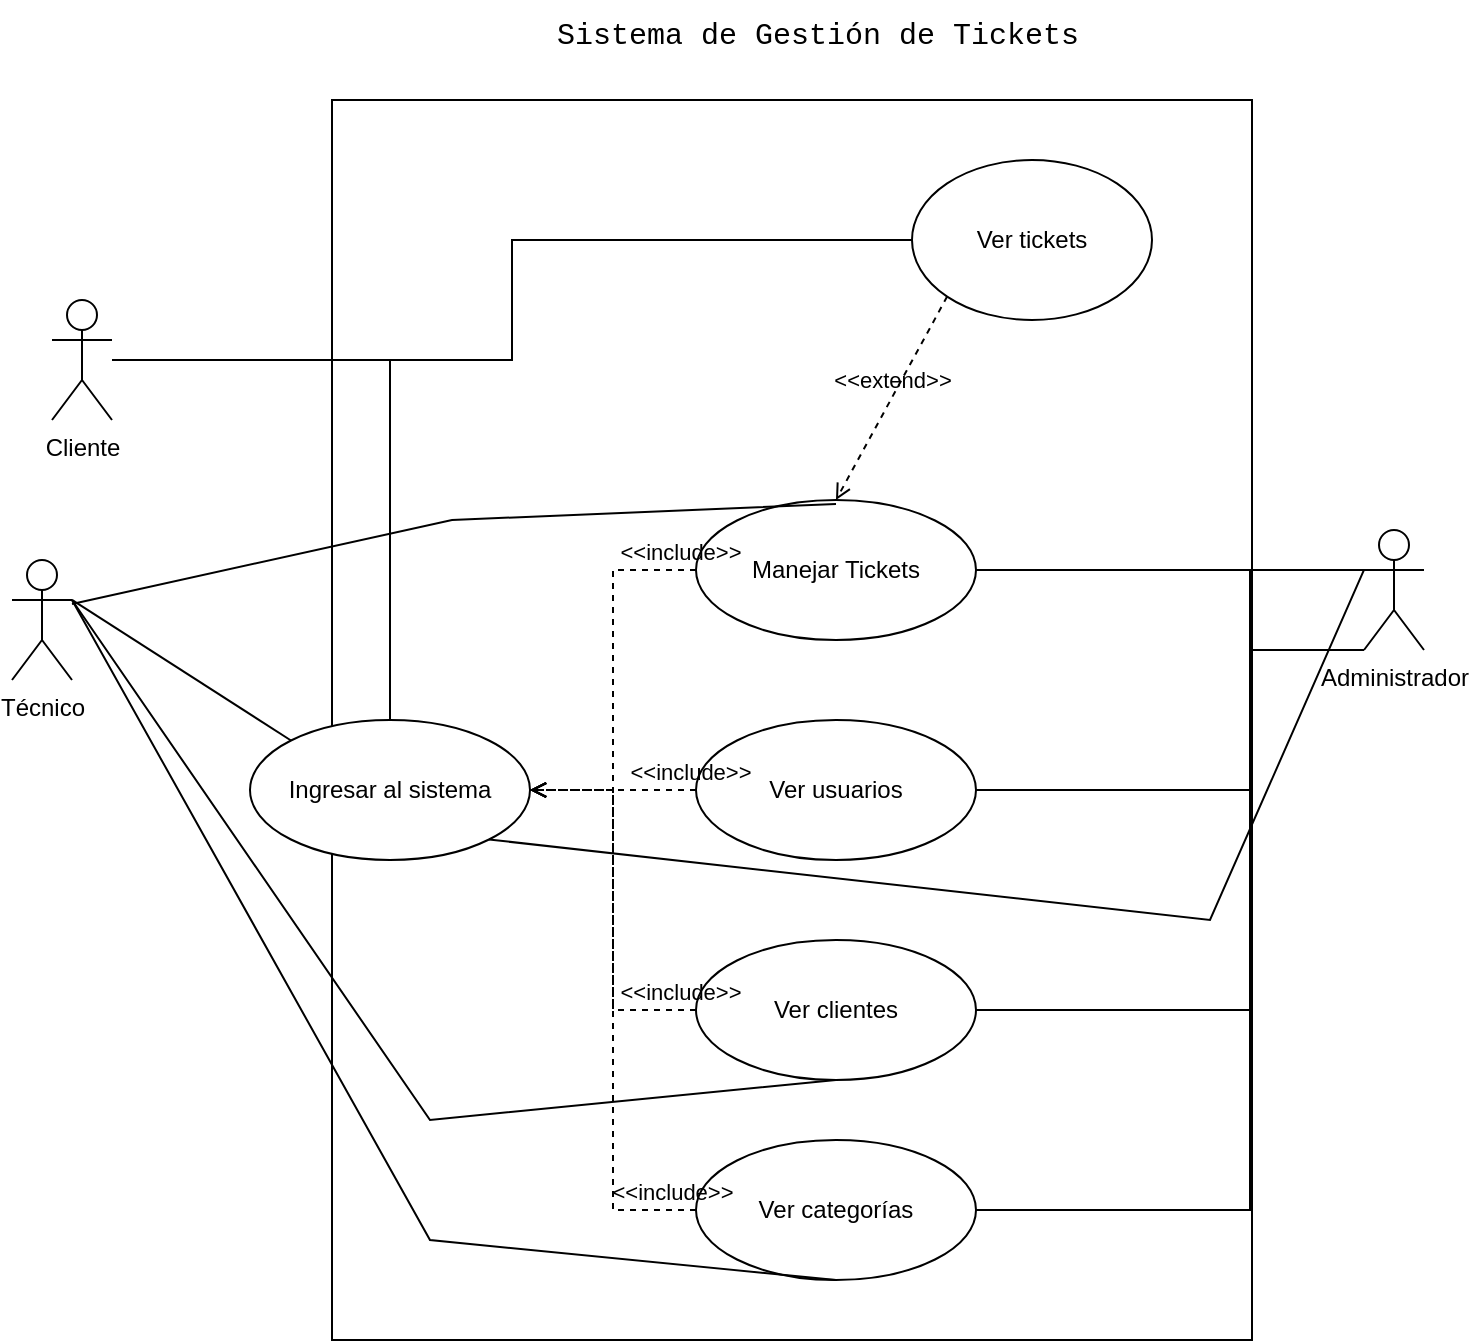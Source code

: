 <mxfile version="27.0.9" pages="6">
  <diagram name="CU000-Sistema de Gestión de Tickets" id="82fp2I_lohVElclzp7qq">
    <mxGraphModel dx="983" dy="586" grid="1" gridSize="10" guides="1" tooltips="1" connect="1" arrows="1" fold="1" page="1" pageScale="1" pageWidth="827" pageHeight="1169" math="0" shadow="0">
      <root>
        <mxCell id="0" />
        <mxCell id="1" parent="0" />
        <mxCell id="XZV5v0Cb8ypzLQx-NPKO-1" value="" style="rounded=0;whiteSpace=wrap;html=1;fillColor=default;" parent="1" vertex="1">
          <mxGeometry x="400" y="320" width="460" height="620" as="geometry" />
        </mxCell>
        <mxCell id="XZV5v0Cb8ypzLQx-NPKO-2" value="Ingresar al sistema" style="ellipse;whiteSpace=wrap;html=1;" parent="1" vertex="1">
          <mxGeometry x="359" y="630" width="140" height="70" as="geometry" />
        </mxCell>
        <mxCell id="XZV5v0Cb8ypzLQx-NPKO-5" value="Manejar Tickets" style="ellipse;whiteSpace=wrap;html=1;" parent="1" vertex="1">
          <mxGeometry x="582" y="520" width="140" height="70" as="geometry" />
        </mxCell>
        <mxCell id="XZV5v0Cb8ypzLQx-NPKO-7" value="Ver usuarios" style="ellipse;whiteSpace=wrap;html=1;" parent="1" vertex="1">
          <mxGeometry x="582" y="630" width="140" height="70" as="geometry" />
        </mxCell>
        <mxCell id="XZV5v0Cb8ypzLQx-NPKO-8" value="Ver clientes" style="ellipse;whiteSpace=wrap;html=1;" parent="1" vertex="1">
          <mxGeometry x="582" y="740" width="140" height="70" as="geometry" />
        </mxCell>
        <mxCell id="XZV5v0Cb8ypzLQx-NPKO-9" value="Ver categorías" style="ellipse;whiteSpace=wrap;html=1;" parent="1" vertex="1">
          <mxGeometry x="582" y="840" width="140" height="70" as="geometry" />
        </mxCell>
        <mxCell id="XZV5v0Cb8ypzLQx-NPKO-14" value="&lt;font style=&quot;font-size: 15px;&quot;&gt;Sistema de Gestión de Tickets&lt;/font&gt;" style="text;html=1;align=center;verticalAlign=middle;whiteSpace=wrap;rounded=0;fontFamily=Courier New;fontSize=25;" parent="1" vertex="1">
          <mxGeometry x="350" y="270" width="586" height="30" as="geometry" />
        </mxCell>
        <mxCell id="XZV5v0Cb8ypzLQx-NPKO-15" value="Técnico" style="shape=umlActor;verticalLabelPosition=bottom;verticalAlign=top;html=1;outlineConnect=0;" parent="1" vertex="1">
          <mxGeometry x="240" y="550" width="30" height="60" as="geometry" />
        </mxCell>
        <mxCell id="XZV5v0Cb8ypzLQx-NPKO-16" value="Administrador" style="shape=umlActor;verticalLabelPosition=bottom;verticalAlign=top;html=1;outlineConnect=0;" parent="1" vertex="1">
          <mxGeometry x="916" y="535" width="30" height="60" as="geometry" />
        </mxCell>
        <mxCell id="XZV5v0Cb8ypzLQx-NPKO-19" value="&amp;lt;&amp;lt;include&amp;gt;&amp;gt;" style="html=1;verticalAlign=bottom;labelBackgroundColor=none;endArrow=open;endFill=0;dashed=1;rounded=0;exitX=0;exitY=0.5;exitDx=0;exitDy=0;entryX=1;entryY=0.5;entryDx=0;entryDy=0;edgeStyle=elbowEdgeStyle;" parent="1" source="XZV5v0Cb8ypzLQx-NPKO-5" target="XZV5v0Cb8ypzLQx-NPKO-2" edge="1">
          <mxGeometry x="-0.914" width="160" relative="1" as="geometry">
            <mxPoint x="622" y="310" as="sourcePoint" />
            <mxPoint x="539" y="760" as="targetPoint" />
            <mxPoint as="offset" />
          </mxGeometry>
        </mxCell>
        <mxCell id="XZV5v0Cb8ypzLQx-NPKO-21" value="&amp;lt;&amp;lt;include&amp;gt;&amp;gt;" style="html=1;verticalAlign=bottom;labelBackgroundColor=none;endArrow=open;endFill=0;dashed=1;rounded=0;exitX=0;exitY=0.5;exitDx=0;exitDy=0;entryX=1;entryY=0.5;entryDx=0;entryDy=0;edgeStyle=elbowEdgeStyle;" parent="1" source="XZV5v0Cb8ypzLQx-NPKO-7" target="XZV5v0Cb8ypzLQx-NPKO-2" edge="1">
          <mxGeometry x="-0.914" width="160" relative="1" as="geometry">
            <mxPoint x="562" y="880" as="sourcePoint" />
            <mxPoint x="479" y="1330" as="targetPoint" />
            <mxPoint as="offset" />
          </mxGeometry>
        </mxCell>
        <mxCell id="XZV5v0Cb8ypzLQx-NPKO-22" value="&amp;lt;&amp;lt;include&amp;gt;&amp;gt;" style="html=1;verticalAlign=bottom;labelBackgroundColor=none;endArrow=open;endFill=0;dashed=1;rounded=0;exitX=0;exitY=0.5;exitDx=0;exitDy=0;entryX=1;entryY=0.5;entryDx=0;entryDy=0;edgeStyle=elbowEdgeStyle;" parent="1" source="XZV5v0Cb8ypzLQx-NPKO-8" target="XZV5v0Cb8ypzLQx-NPKO-2" edge="1">
          <mxGeometry x="-0.914" width="160" relative="1" as="geometry">
            <mxPoint x="522" y="960" as="sourcePoint" />
            <mxPoint x="439" y="1410" as="targetPoint" />
            <mxPoint as="offset" />
          </mxGeometry>
        </mxCell>
        <mxCell id="XZV5v0Cb8ypzLQx-NPKO-23" value="&amp;lt;&amp;lt;include&amp;gt;&amp;gt;" style="html=1;verticalAlign=bottom;labelBackgroundColor=none;endArrow=open;endFill=0;dashed=1;rounded=0;exitX=0;exitY=0.5;exitDx=0;exitDy=0;edgeStyle=elbowEdgeStyle;entryX=1;entryY=0.5;entryDx=0;entryDy=0;" parent="1" source="XZV5v0Cb8ypzLQx-NPKO-9" target="XZV5v0Cb8ypzLQx-NPKO-2" edge="1">
          <mxGeometry x="-0.914" width="160" relative="1" as="geometry">
            <mxPoint x="572" y="930" as="sourcePoint" />
            <mxPoint x="499" y="710" as="targetPoint" />
            <mxPoint as="offset" />
          </mxGeometry>
        </mxCell>
        <mxCell id="XZV5v0Cb8ypzLQx-NPKO-29" value="" style="endArrow=none;html=1;rounded=0;entryX=0.5;entryY=0;entryDx=0;entryDy=0;exitX=1;exitY=0.333;exitDx=0;exitDy=0;exitPerimeter=0;" parent="1" edge="1">
          <mxGeometry width="50" height="50" relative="1" as="geometry">
            <mxPoint x="270" y="572" as="sourcePoint" />
            <mxPoint x="652" y="522" as="targetPoint" />
            <Array as="points">
              <mxPoint x="460" y="530" />
            </Array>
          </mxGeometry>
        </mxCell>
        <mxCell id="XZV5v0Cb8ypzLQx-NPKO-31" value="" style="endArrow=none;html=1;rounded=0;entryX=0.5;entryY=1;entryDx=0;entryDy=0;exitX=1;exitY=0.333;exitDx=0;exitDy=0;exitPerimeter=0;" parent="1" source="XZV5v0Cb8ypzLQx-NPKO-15" target="XZV5v0Cb8ypzLQx-NPKO-8" edge="1">
          <mxGeometry width="50" height="50" relative="1" as="geometry">
            <mxPoint x="259" y="760" as="sourcePoint" />
            <mxPoint x="309" y="710" as="targetPoint" />
            <Array as="points">
              <mxPoint x="449" y="830" />
            </Array>
          </mxGeometry>
        </mxCell>
        <mxCell id="XZV5v0Cb8ypzLQx-NPKO-32" value="" style="endArrow=none;html=1;rounded=0;entryX=0.5;entryY=1;entryDx=0;entryDy=0;exitX=1;exitY=0.333;exitDx=0;exitDy=0;exitPerimeter=0;" parent="1" source="XZV5v0Cb8ypzLQx-NPKO-15" target="XZV5v0Cb8ypzLQx-NPKO-9" edge="1">
          <mxGeometry width="50" height="50" relative="1" as="geometry">
            <mxPoint x="259" y="780" as="sourcePoint" />
            <mxPoint x="309" y="730" as="targetPoint" />
            <Array as="points">
              <mxPoint x="449" y="890" />
            </Array>
          </mxGeometry>
        </mxCell>
        <mxCell id="XZV5v0Cb8ypzLQx-NPKO-37" value="" style="endArrow=none;html=1;rounded=0;entryX=1;entryY=0.333;entryDx=0;entryDy=0;entryPerimeter=0;exitX=0;exitY=0;exitDx=0;exitDy=0;" parent="1" source="XZV5v0Cb8ypzLQx-NPKO-2" target="XZV5v0Cb8ypzLQx-NPKO-15" edge="1">
          <mxGeometry width="50" height="50" relative="1" as="geometry">
            <mxPoint x="109" y="750" as="sourcePoint" />
            <mxPoint x="159" y="700" as="targetPoint" />
          </mxGeometry>
        </mxCell>
        <mxCell id="XZV5v0Cb8ypzLQx-NPKO-40" value="" style="endArrow=none;html=1;rounded=0;entryX=1;entryY=0.5;entryDx=0;entryDy=0;exitX=0;exitY=0.333;exitDx=0;exitDy=0;exitPerimeter=0;edgeStyle=elbowEdgeStyle;" parent="1" source="XZV5v0Cb8ypzLQx-NPKO-16" target="XZV5v0Cb8ypzLQx-NPKO-5" edge="1">
          <mxGeometry width="50" height="50" relative="1" as="geometry">
            <mxPoint x="879" y="390" as="sourcePoint" />
            <mxPoint x="929" y="340" as="targetPoint" />
            <Array as="points">
              <mxPoint x="790" y="550" />
            </Array>
          </mxGeometry>
        </mxCell>
        <mxCell id="XZV5v0Cb8ypzLQx-NPKO-42" value="" style="endArrow=none;html=1;rounded=0;entryX=0;entryY=0.333;entryDx=0;entryDy=0;entryPerimeter=0;exitX=1;exitY=0.5;exitDx=0;exitDy=0;edgeStyle=elbowEdgeStyle;" parent="1" source="XZV5v0Cb8ypzLQx-NPKO-7" target="XZV5v0Cb8ypzLQx-NPKO-16" edge="1">
          <mxGeometry width="50" height="50" relative="1" as="geometry">
            <mxPoint x="829" y="650" as="sourcePoint" />
            <mxPoint x="879" y="600" as="targetPoint" />
            <Array as="points">
              <mxPoint x="859" y="620" />
            </Array>
          </mxGeometry>
        </mxCell>
        <mxCell id="XZV5v0Cb8ypzLQx-NPKO-43" value="" style="endArrow=none;html=1;rounded=0;entryX=0;entryY=0.333;entryDx=0;entryDy=0;entryPerimeter=0;exitX=1;exitY=1;exitDx=0;exitDy=0;" parent="1" source="XZV5v0Cb8ypzLQx-NPKO-2" target="XZV5v0Cb8ypzLQx-NPKO-16" edge="1">
          <mxGeometry width="50" height="50" relative="1" as="geometry">
            <mxPoint x="849" y="750" as="sourcePoint" />
            <mxPoint x="899" y="700" as="targetPoint" />
            <Array as="points">
              <mxPoint x="839" y="730" />
            </Array>
          </mxGeometry>
        </mxCell>
        <mxCell id="XZV5v0Cb8ypzLQx-NPKO-44" value="" style="endArrow=none;html=1;rounded=0;entryX=0;entryY=1;entryDx=0;entryDy=0;entryPerimeter=0;exitX=1;exitY=0.5;exitDx=0;exitDy=0;edgeStyle=elbowEdgeStyle;" parent="1" source="XZV5v0Cb8ypzLQx-NPKO-8" target="XZV5v0Cb8ypzLQx-NPKO-16" edge="1">
          <mxGeometry width="50" height="50" relative="1" as="geometry">
            <mxPoint x="869" y="790" as="sourcePoint" />
            <mxPoint x="919" y="740" as="targetPoint" />
            <Array as="points">
              <mxPoint x="859" y="690" />
            </Array>
          </mxGeometry>
        </mxCell>
        <mxCell id="XZV5v0Cb8ypzLQx-NPKO-45" value="" style="endArrow=none;html=1;rounded=0;entryX=0;entryY=1;entryDx=0;entryDy=0;entryPerimeter=0;exitX=1;exitY=0.5;exitDx=0;exitDy=0;edgeStyle=elbowEdgeStyle;" parent="1" source="XZV5v0Cb8ypzLQx-NPKO-9" target="XZV5v0Cb8ypzLQx-NPKO-16" edge="1">
          <mxGeometry width="50" height="50" relative="1" as="geometry">
            <mxPoint x="849" y="925" as="sourcePoint" />
            <mxPoint x="1026" y="760" as="targetPoint" />
            <Array as="points">
              <mxPoint x="859" y="770" />
            </Array>
          </mxGeometry>
        </mxCell>
        <mxCell id="XZV5v0Cb8ypzLQx-NPKO-53" value="" style="edgeStyle=orthogonalEdgeStyle;rounded=0;orthogonalLoop=1;jettySize=auto;html=1;endArrow=none;endFill=0;" parent="1" source="XZV5v0Cb8ypzLQx-NPKO-51" target="XZV5v0Cb8ypzLQx-NPKO-2" edge="1">
          <mxGeometry relative="1" as="geometry" />
        </mxCell>
        <mxCell id="XZV5v0Cb8ypzLQx-NPKO-51" value="Cliente" style="shape=umlActor;verticalLabelPosition=bottom;verticalAlign=top;html=1;outlineConnect=0;" parent="1" vertex="1">
          <mxGeometry x="260" y="420" width="30" height="60" as="geometry" />
        </mxCell>
        <mxCell id="XZV5v0Cb8ypzLQx-NPKO-55" value="Ver tickets" style="ellipse;whiteSpace=wrap;html=1;" parent="1" vertex="1">
          <mxGeometry x="690" y="350" width="120" height="80" as="geometry" />
        </mxCell>
        <mxCell id="XZV5v0Cb8ypzLQx-NPKO-56" value="&amp;lt;&amp;lt;extend&amp;gt;&amp;gt;" style="html=1;verticalAlign=bottom;labelBackgroundColor=none;endArrow=open;endFill=0;dashed=1;rounded=0;exitX=0;exitY=1;exitDx=0;exitDy=0;entryX=0.5;entryY=0;entryDx=0;entryDy=0;" parent="1" source="XZV5v0Cb8ypzLQx-NPKO-55" target="XZV5v0Cb8ypzLQx-NPKO-5" edge="1">
          <mxGeometry width="160" relative="1" as="geometry">
            <mxPoint x="530" y="630" as="sourcePoint" />
            <mxPoint x="690" y="630" as="targetPoint" />
          </mxGeometry>
        </mxCell>
        <mxCell id="XZV5v0Cb8ypzLQx-NPKO-57" value="" style="endArrow=none;html=1;rounded=0;entryX=0;entryY=0.5;entryDx=0;entryDy=0;edgeStyle=orthogonalEdgeStyle;" parent="1" source="XZV5v0Cb8ypzLQx-NPKO-51" target="XZV5v0Cb8ypzLQx-NPKO-55" edge="1">
          <mxGeometry width="50" height="50" relative="1" as="geometry">
            <mxPoint x="370" y="410" as="sourcePoint" />
            <mxPoint x="420" y="360" as="targetPoint" />
          </mxGeometry>
        </mxCell>
      </root>
    </mxGraphModel>
  </diagram>
  <diagram id="wAccvBEf3aEaAmW6dzby" name="CU001-Login">
    <mxGraphModel dx="983" dy="886" grid="1" gridSize="10" guides="1" tooltips="1" connect="1" arrows="1" fold="1" page="1" pageScale="1" pageWidth="400" pageHeight="300" math="0" shadow="0">
      <root>
        <mxCell id="0" />
        <mxCell id="1" parent="0" />
        <mxCell id="K8wJ6orTpIWEnVnjXy0q-1" value="" style="rounded=0;whiteSpace=wrap;html=1;" vertex="1" parent="1">
          <mxGeometry x="234" y="-210" width="360" height="345" as="geometry" />
        </mxCell>
        <mxCell id="K8wJ6orTpIWEnVnjXy0q-2" value="Administrador" style="shape=umlActor;verticalLabelPosition=bottom;verticalAlign=top;html=1;" vertex="1" parent="1">
          <mxGeometry x="124" y="3" width="30" height="60" as="geometry" />
        </mxCell>
        <mxCell id="K8wJ6orTpIWEnVnjXy0q-3" value="" style="endArrow=none;html=1;rounded=0;entryX=0;entryY=0.5;entryDx=0;entryDy=0;exitX=0.75;exitY=0.1;exitDx=0;exitDy=0;exitPerimeter=0;" edge="1" parent="1" source="K8wJ6orTpIWEnVnjXy0q-2" target="K8wJ6orTpIWEnVnjXy0q-6">
          <mxGeometry width="50" height="50" relative="1" as="geometry">
            <mxPoint x="228" y="2" as="sourcePoint" />
            <mxPoint x="1018" y="-28" as="targetPoint" />
          </mxGeometry>
        </mxCell>
        <mxCell id="K8wJ6orTpIWEnVnjXy0q-4" value="Ingresar usuario y contraseñas válidas" style="ellipse;whiteSpace=wrap;html=1;" vertex="1" parent="1">
          <mxGeometry x="278" y="-149" width="140" height="70" as="geometry" />
        </mxCell>
        <mxCell id="K8wJ6orTpIWEnVnjXy0q-5" value="&amp;lt;&amp;lt;include&amp;gt;&amp;gt;" style="html=1;verticalAlign=bottom;labelBackgroundColor=none;endArrow=open;endFill=0;dashed=1;rounded=0;exitX=0.5;exitY=0;exitDx=0;exitDy=0;entryX=0.5;entryY=1;entryDx=0;entryDy=0;edgeStyle=orthogonalEdgeStyle;" edge="1" parent="1" source="K8wJ6orTpIWEnVnjXy0q-6" target="K8wJ6orTpIWEnVnjXy0q-4">
          <mxGeometry width="160" relative="1" as="geometry">
            <mxPoint x="507" y="214" as="sourcePoint" />
            <mxPoint x="442" y="154" as="targetPoint" />
          </mxGeometry>
        </mxCell>
        <mxCell id="K8wJ6orTpIWEnVnjXy0q-6" value="Ingresar al sistema" style="ellipse;whiteSpace=wrap;html=1;" vertex="1" parent="1">
          <mxGeometry x="377" y="-16" width="130" height="46" as="geometry" />
        </mxCell>
        <mxCell id="K8wJ6orTpIWEnVnjXy0q-7" value="Técnico" style="shape=umlActor;verticalLabelPosition=bottom;verticalAlign=top;html=1;" vertex="1" parent="1">
          <mxGeometry x="674" y="-16" width="30" height="60" as="geometry" />
        </mxCell>
        <mxCell id="K8wJ6orTpIWEnVnjXy0q-8" value="" style="endArrow=none;html=1;rounded=0;entryX=1;entryY=0.5;entryDx=0;entryDy=0;exitX=0;exitY=0.333;exitDx=0;exitDy=0;exitPerimeter=0;" edge="1" parent="1" source="K8wJ6orTpIWEnVnjXy0q-7" target="K8wJ6orTpIWEnVnjXy0q-6">
          <mxGeometry width="50" height="50" relative="1" as="geometry">
            <mxPoint x="458" y="259" as="sourcePoint" />
            <mxPoint x="607" y="264" as="targetPoint" />
          </mxGeometry>
        </mxCell>
        <mxCell id="K8wJ6orTpIWEnVnjXy0q-9" value="&lt;font style=&quot;font-size: 15px;&quot;&gt;Login&lt;/font&gt;" style="text;html=1;align=center;verticalAlign=middle;whiteSpace=wrap;rounded=0;fontFamily=Courier New;fontSize=25;" vertex="1" parent="1">
          <mxGeometry x="374" y="-280" width="80" height="30" as="geometry" />
        </mxCell>
        <mxCell id="K8wJ6orTpIWEnVnjXy0q-10" value="Cliente" style="shape=umlActor;verticalLabelPosition=bottom;verticalAlign=top;html=1;" vertex="1" parent="1">
          <mxGeometry x="418" y="160" width="30" height="60" as="geometry" />
        </mxCell>
        <mxCell id="K8wJ6orTpIWEnVnjXy0q-12" value="" style="endArrow=none;html=1;rounded=0;entryX=0.5;entryY=1;entryDx=0;entryDy=0;" edge="1" parent="1" target="K8wJ6orTpIWEnVnjXy0q-6">
          <mxGeometry width="50" height="50" relative="1" as="geometry">
            <mxPoint x="430" y="160" as="sourcePoint" />
            <mxPoint x="480" y="110" as="targetPoint" />
          </mxGeometry>
        </mxCell>
      </root>
    </mxGraphModel>
  </diagram>
  <diagram id="6M5jHVai0kF-XRiGV2_C" name="CU002-Ver usuarios">
    <mxGraphModel dx="983" dy="586" grid="1" gridSize="10" guides="1" tooltips="1" connect="1" arrows="1" fold="1" page="1" pageScale="1" pageWidth="400" pageHeight="300" math="0" shadow="0">
      <root>
        <mxCell id="0" />
        <mxCell id="1" parent="0" />
        <mxCell id="ZOgcwmMAZk1Js_5u0pwl-1" value="" style="rounded=0;whiteSpace=wrap;html=1;" vertex="1" parent="1">
          <mxGeometry x="280" y="250" width="480" height="380" as="geometry" />
        </mxCell>
        <mxCell id="ZOgcwmMAZk1Js_5u0pwl-2" value="" style="group" vertex="1" connectable="0" parent="1">
          <mxGeometry x="200" y="280" width="520" height="320" as="geometry" />
        </mxCell>
        <mxCell id="ZOgcwmMAZk1Js_5u0pwl-3" value="Seleccionar usuarios" style="ellipse;whiteSpace=wrap;html=1;" vertex="1" parent="ZOgcwmMAZk1Js_5u0pwl-2">
          <mxGeometry x="420" y="248.889" width="110" height="71.111" as="geometry" />
        </mxCell>
        <mxCell id="ZOgcwmMAZk1Js_5u0pwl-4" value="&amp;lt;&amp;lt;extend&amp;gt;&amp;gt;" style="html=1;verticalAlign=bottom;labelBackgroundColor=none;endArrow=open;endFill=0;dashed=1;rounded=0;exitX=0;exitY=0.5;exitDx=0;exitDy=0;entryX=1;entryY=0.5;entryDx=0;entryDy=0;" edge="1" parent="ZOgcwmMAZk1Js_5u0pwl-2" source="ZOgcwmMAZk1Js_5u0pwl-3" target="ZOgcwmMAZk1Js_5u0pwl-5">
          <mxGeometry width="160" relative="1" as="geometry">
            <mxPoint x="600" y="-11.852" as="sourcePoint" />
            <mxPoint x="330" y="130.37" as="targetPoint" />
          </mxGeometry>
        </mxCell>
        <mxCell id="ZOgcwmMAZk1Js_5u0pwl-5" value="Ver usuarios" style="ellipse;whiteSpace=wrap;html=1;" vertex="1" parent="ZOgcwmMAZk1Js_5u0pwl-2">
          <mxGeometry x="138" y="119.997" width="190" height="59.259" as="geometry" />
        </mxCell>
        <mxCell id="ZOgcwmMAZk1Js_5u0pwl-6" value="Actualizar información de usuarios" style="ellipse;whiteSpace=wrap;html=1;" vertex="1" parent="ZOgcwmMAZk1Js_5u0pwl-2">
          <mxGeometry x="420" y="154.074" width="110" height="71.111" as="geometry" />
        </mxCell>
        <mxCell id="ZOgcwmMAZk1Js_5u0pwl-7" value="Agregar usuarios" style="ellipse;whiteSpace=wrap;html=1;" vertex="1" parent="ZOgcwmMAZk1Js_5u0pwl-2">
          <mxGeometry x="420" y="59.259" width="110" height="71.111" as="geometry" />
        </mxCell>
        <mxCell id="ZOgcwmMAZk1Js_5u0pwl-8" value="&amp;lt;&amp;lt;extend&amp;gt;&amp;gt;" style="html=1;verticalAlign=bottom;labelBackgroundColor=none;endArrow=open;endFill=0;dashed=1;rounded=0;entryX=1;entryY=0.5;entryDx=0;entryDy=0;exitX=0;exitY=0.5;exitDx=0;exitDy=0;" edge="1" parent="ZOgcwmMAZk1Js_5u0pwl-2" source="ZOgcwmMAZk1Js_5u0pwl-6" target="ZOgcwmMAZk1Js_5u0pwl-5">
          <mxGeometry width="160" relative="1" as="geometry">
            <mxPoint x="600" y="59.259" as="sourcePoint" />
            <mxPoint x="270" y="154.074" as="targetPoint" />
          </mxGeometry>
        </mxCell>
        <mxCell id="ZOgcwmMAZk1Js_5u0pwl-9" value="&amp;lt;&amp;lt;extend&amp;gt;&amp;gt;" style="html=1;verticalAlign=bottom;labelBackgroundColor=none;endArrow=open;endFill=0;dashed=1;rounded=0;entryX=1;entryY=0.5;entryDx=0;entryDy=0;exitX=0;exitY=0.5;exitDx=0;exitDy=0;" edge="1" parent="ZOgcwmMAZk1Js_5u0pwl-2" source="ZOgcwmMAZk1Js_5u0pwl-7" target="ZOgcwmMAZk1Js_5u0pwl-5">
          <mxGeometry width="160" relative="1" as="geometry">
            <mxPoint x="530" y="35.556" as="sourcePoint" />
            <mxPoint x="480" y="130.37" as="targetPoint" />
          </mxGeometry>
        </mxCell>
        <mxCell id="ZOgcwmMAZk1Js_5u0pwl-10" value="Eliminar usuarios" style="ellipse;whiteSpace=wrap;html=1;" vertex="1" parent="ZOgcwmMAZk1Js_5u0pwl-2">
          <mxGeometry x="420" y="-20" width="110" height="60" as="geometry" />
        </mxCell>
        <mxCell id="ZOgcwmMAZk1Js_5u0pwl-11" value="&amp;lt;&amp;lt;extend&amp;gt;&amp;gt;" style="html=1;verticalAlign=bottom;labelBackgroundColor=none;endArrow=open;endFill=0;dashed=1;rounded=0;exitX=0;exitY=0.5;exitDx=0;exitDy=0;entryX=1;entryY=0.5;entryDx=0;entryDy=0;" edge="1" parent="ZOgcwmMAZk1Js_5u0pwl-2" source="ZOgcwmMAZk1Js_5u0pwl-10" target="ZOgcwmMAZk1Js_5u0pwl-5">
          <mxGeometry x="0.002" width="160" relative="1" as="geometry">
            <mxPoint x="470" y="190" as="sourcePoint" />
            <mxPoint x="420" y="250" as="targetPoint" />
            <mxPoint as="offset" />
          </mxGeometry>
        </mxCell>
        <mxCell id="ZOgcwmMAZk1Js_5u0pwl-12" value="Administrador" style="shape=umlActor;verticalLabelPosition=bottom;verticalAlign=top;html=1;outlineConnect=0;" vertex="1" parent="1">
          <mxGeometry x="90" y="410" width="30" height="60" as="geometry" />
        </mxCell>
        <mxCell id="ZOgcwmMAZk1Js_5u0pwl-13" value="" style="endArrow=none;html=1;rounded=0;entryX=0;entryY=0.5;entryDx=0;entryDy=0;exitX=1;exitY=0.333;exitDx=0;exitDy=0;exitPerimeter=0;" edge="1" parent="1" source="ZOgcwmMAZk1Js_5u0pwl-12" target="ZOgcwmMAZk1Js_5u0pwl-5">
          <mxGeometry width="50" height="50" relative="1" as="geometry">
            <mxPoint x="210" y="540" as="sourcePoint" />
            <mxPoint x="260" y="490" as="targetPoint" />
          </mxGeometry>
        </mxCell>
        <mxCell id="ZOgcwmMAZk1Js_5u0pwl-14" value="&lt;span style=&quot;font-size: 15px;&quot;&gt;Ver usuarios&lt;/span&gt;" style="text;html=1;align=center;verticalAlign=middle;whiteSpace=wrap;rounded=0;fontFamily=Courier New;fontSize=25;" vertex="1" parent="1">
          <mxGeometry x="290" y="190" width="360" height="40" as="geometry" />
        </mxCell>
      </root>
    </mxGraphModel>
  </diagram>
  <diagram id="Rh4dg3I63A72imadVmm0" name="CU003-Ticket">
    <mxGraphModel dx="983" dy="586" grid="1" gridSize="10" guides="1" tooltips="1" connect="1" arrows="1" fold="1" page="1" pageScale="1" pageWidth="400" pageHeight="300" math="0" shadow="0">
      <root>
        <mxCell id="0" />
        <mxCell id="1" parent="0" />
        <mxCell id="Z-BAgXQe0WvpCtrMIwsQ-19" value="" style="rounded=0;whiteSpace=wrap;html=1;" vertex="1" parent="1">
          <mxGeometry x="410" y="200" width="570" height="480" as="geometry" />
        </mxCell>
        <mxCell id="Z-BAgXQe0WvpCtrMIwsQ-20" value="" style="group" vertex="1" connectable="0" parent="1">
          <mxGeometry x="430" y="190" width="530" height="540" as="geometry" />
        </mxCell>
        <mxCell id="Z-BAgXQe0WvpCtrMIwsQ-21" value="Ver ticket" style="ellipse;whiteSpace=wrap;html=1;" vertex="1" parent="Z-BAgXQe0WvpCtrMIwsQ-20">
          <mxGeometry y="230" width="170" height="60" as="geometry" />
        </mxCell>
        <mxCell id="Z-BAgXQe0WvpCtrMIwsQ-22" value="Actualizar tickets" style="ellipse;whiteSpace=wrap;html=1;" vertex="1" parent="Z-BAgXQe0WvpCtrMIwsQ-20">
          <mxGeometry x="400" y="250" width="120" height="80" as="geometry" />
        </mxCell>
        <mxCell id="Z-BAgXQe0WvpCtrMIwsQ-23" value="&lt;div&gt;Eliminar tickets&lt;/div&gt;" style="ellipse;whiteSpace=wrap;html=1;" vertex="1" parent="Z-BAgXQe0WvpCtrMIwsQ-20">
          <mxGeometry x="400" y="350" width="120" height="80" as="geometry" />
        </mxCell>
        <mxCell id="Z-BAgXQe0WvpCtrMIwsQ-24" value="&amp;lt;&amp;lt;extend&amp;gt;&amp;gt;" style="html=1;verticalAlign=bottom;labelBackgroundColor=none;endArrow=open;endFill=0;dashed=1;rounded=0;exitX=0;exitY=0.5;exitDx=0;exitDy=0;entryX=1;entryY=0.5;entryDx=0;entryDy=0;" edge="1" parent="Z-BAgXQe0WvpCtrMIwsQ-20" source="Z-BAgXQe0WvpCtrMIwsQ-22" target="Z-BAgXQe0WvpCtrMIwsQ-21">
          <mxGeometry width="160" relative="1" as="geometry">
            <mxPoint x="400" y="330" as="sourcePoint" />
            <mxPoint x="210.0" y="445" as="targetPoint" />
          </mxGeometry>
        </mxCell>
        <mxCell id="Z-BAgXQe0WvpCtrMIwsQ-25" value="&amp;lt;&amp;lt;extend&amp;gt;&amp;gt;" style="html=1;verticalAlign=bottom;labelBackgroundColor=none;endArrow=open;endFill=0;dashed=1;rounded=0;exitX=0;exitY=0.5;exitDx=0;exitDy=0;entryX=1;entryY=0.5;entryDx=0;entryDy=0;" edge="1" parent="Z-BAgXQe0WvpCtrMIwsQ-20" source="Z-BAgXQe0WvpCtrMIwsQ-23" target="Z-BAgXQe0WvpCtrMIwsQ-21">
          <mxGeometry width="160" relative="1" as="geometry">
            <mxPoint x="420" y="460" as="sourcePoint" />
            <mxPoint x="210.0" y="445" as="targetPoint" />
          </mxGeometry>
        </mxCell>
        <mxCell id="Z-BAgXQe0WvpCtrMIwsQ-28" value="Crear tickets" style="ellipse;whiteSpace=wrap;html=1;" vertex="1" parent="Z-BAgXQe0WvpCtrMIwsQ-20">
          <mxGeometry x="405" y="160" width="110" height="60" as="geometry" />
        </mxCell>
        <mxCell id="Z-BAgXQe0WvpCtrMIwsQ-31" value="&amp;lt;&amp;lt;extend&amp;gt;&amp;gt;" style="html=1;verticalAlign=bottom;labelBackgroundColor=none;endArrow=open;endFill=0;dashed=1;rounded=0;exitX=0;exitY=0.5;exitDx=0;exitDy=0;entryX=1;entryY=0.5;entryDx=0;entryDy=0;" edge="1" parent="Z-BAgXQe0WvpCtrMIwsQ-20" source="Z-BAgXQe0WvpCtrMIwsQ-28" target="Z-BAgXQe0WvpCtrMIwsQ-21">
          <mxGeometry width="160" relative="1" as="geometry">
            <mxPoint x="415" y="140" as="sourcePoint" />
            <mxPoint x="320" y="110" as="targetPoint" />
          </mxGeometry>
        </mxCell>
        <mxCell id="Z-BAgXQe0WvpCtrMIwsQ-33" value="" style="endArrow=none;html=1;rounded=0;exitX=0;exitY=0.5;exitDx=0;exitDy=0;entryX=1;entryY=0.333;entryDx=0;entryDy=0;entryPerimeter=0;" edge="1" parent="1" source="Z-BAgXQe0WvpCtrMIwsQ-21" target="Z-BAgXQe0WvpCtrMIwsQ-38">
          <mxGeometry width="50" height="50" relative="1" as="geometry">
            <mxPoint x="435" y="491" as="sourcePoint" />
            <mxPoint x="370" y="490" as="targetPoint" />
          </mxGeometry>
        </mxCell>
        <mxCell id="Z-BAgXQe0WvpCtrMIwsQ-34" value="&lt;span style=&quot;font-size: 15px;&quot;&gt;Tickets&lt;/span&gt;" style="text;html=1;align=center;verticalAlign=middle;whiteSpace=wrap;rounded=0;fontFamily=Courier New;fontSize=25;" vertex="1" parent="1">
          <mxGeometry x="515" y="140" width="360" height="40" as="geometry" />
        </mxCell>
        <mxCell id="Z-BAgXQe0WvpCtrMIwsQ-35" value="Administrador" style="shape=umlActor;verticalLabelPosition=bottom;verticalAlign=top;html=1;" vertex="1" parent="1">
          <mxGeometry x="190" y="552" width="30" height="60" as="geometry" />
        </mxCell>
        <mxCell id="Z-BAgXQe0WvpCtrMIwsQ-36" style="edgeStyle=orthogonalEdgeStyle;rounded=0;orthogonalLoop=1;jettySize=auto;html=1;entryX=0;entryY=0.333;entryDx=0;entryDy=0;entryPerimeter=0;" edge="1" parent="1" source="Z-BAgXQe0WvpCtrMIwsQ-37" target="Z-BAgXQe0WvpCtrMIwsQ-38">
          <mxGeometry relative="1" as="geometry" />
        </mxCell>
        <mxCell id="Z-BAgXQe0WvpCtrMIwsQ-37" value="Técnico" style="shape=umlActor;verticalLabelPosition=bottom;verticalAlign=top;html=1;outlineConnect=0;" vertex="1" parent="1">
          <mxGeometry x="190" y="388" width="30" height="60" as="geometry" />
        </mxCell>
        <mxCell id="Z-BAgXQe0WvpCtrMIwsQ-38" value="Usuario" style="shape=umlActor;verticalLabelPosition=bottom;verticalAlign=top;html=1;outlineConnect=0;" vertex="1" parent="1">
          <mxGeometry x="330" y="468" width="30" height="60" as="geometry" />
        </mxCell>
        <mxCell id="Z-BAgXQe0WvpCtrMIwsQ-39" style="edgeStyle=orthogonalEdgeStyle;rounded=0;orthogonalLoop=1;jettySize=auto;html=1;entryX=0;entryY=0.333;entryDx=0;entryDy=0;entryPerimeter=0;" edge="1" parent="1" source="Z-BAgXQe0WvpCtrMIwsQ-35" target="Z-BAgXQe0WvpCtrMIwsQ-38">
          <mxGeometry relative="1" as="geometry" />
        </mxCell>
        <mxCell id="Ohs5pdQh5HaYnsWVdSxO-1" value="Cliente" style="shape=umlActor;verticalLabelPosition=bottom;verticalAlign=top;html=1;outlineConnect=0;" vertex="1" parent="1">
          <mxGeometry x="110" y="460" width="30" height="60" as="geometry" />
        </mxCell>
        <mxCell id="Ohs5pdQh5HaYnsWVdSxO-2" value="" style="endArrow=none;html=1;rounded=0;" edge="1" parent="1">
          <mxGeometry width="50" height="50" relative="1" as="geometry">
            <mxPoint x="140" y="488" as="sourcePoint" />
            <mxPoint x="320" y="488" as="targetPoint" />
          </mxGeometry>
        </mxCell>
        <mxCell id="4CuIYI063-wJTnjyb0X7-1" value="&lt;h1 style=&quot;margin-top: 0px;&quot;&gt;Aclaración&lt;/h1&gt;&lt;p&gt;El cliente solo puede ver los tickets que le pertenecen&lt;/p&gt;" style="text;html=1;whiteSpace=wrap;overflow=hidden;rounded=0;" vertex="1" parent="1">
          <mxGeometry x="470" y="750" width="180" height="120" as="geometry" />
        </mxCell>
      </root>
    </mxGraphModel>
  </diagram>
  <diagram id="7m0JwcH9CsRBHKBKuEk6" name="CU004-Clientes">
    <mxGraphModel dx="983" dy="586" grid="1" gridSize="10" guides="1" tooltips="1" connect="1" arrows="1" fold="1" page="1" pageScale="1" pageWidth="400" pageHeight="300" math="0" shadow="0">
      <root>
        <mxCell id="0" />
        <mxCell id="1" parent="0" />
        <mxCell id="Hk9vXwJuJLlMJmOyenRw-1" value="" style="rounded=0;whiteSpace=wrap;html=1;" vertex="1" parent="1">
          <mxGeometry x="379" y="140" width="480" height="380" as="geometry" />
        </mxCell>
        <mxCell id="Hk9vXwJuJLlMJmOyenRw-2" value="" style="group" vertex="1" connectable="0" parent="1">
          <mxGeometry x="299" y="170" width="520" height="320" as="geometry" />
        </mxCell>
        <mxCell id="Hk9vXwJuJLlMJmOyenRw-3" value="Seleccionar clientes" style="ellipse;whiteSpace=wrap;html=1;" vertex="1" parent="Hk9vXwJuJLlMJmOyenRw-2">
          <mxGeometry x="420" y="248.889" width="110" height="71.111" as="geometry" />
        </mxCell>
        <mxCell id="Hk9vXwJuJLlMJmOyenRw-4" value="&amp;lt;&amp;lt;extend&amp;gt;&amp;gt;" style="html=1;verticalAlign=bottom;labelBackgroundColor=none;endArrow=open;endFill=0;dashed=1;rounded=0;exitX=0;exitY=0.5;exitDx=0;exitDy=0;entryX=1;entryY=0.5;entryDx=0;entryDy=0;" edge="1" parent="Hk9vXwJuJLlMJmOyenRw-2" source="Hk9vXwJuJLlMJmOyenRw-3" target="Hk9vXwJuJLlMJmOyenRw-5">
          <mxGeometry width="160" relative="1" as="geometry">
            <mxPoint x="600" y="-11.852" as="sourcePoint" />
            <mxPoint x="330" y="130.37" as="targetPoint" />
          </mxGeometry>
        </mxCell>
        <mxCell id="Hk9vXwJuJLlMJmOyenRw-5" value="Ver clientes" style="ellipse;whiteSpace=wrap;html=1;" vertex="1" parent="Hk9vXwJuJLlMJmOyenRw-2">
          <mxGeometry x="138" y="119.997" width="190" height="59.259" as="geometry" />
        </mxCell>
        <mxCell id="Hk9vXwJuJLlMJmOyenRw-6" value="Actualizar información de clientes" style="ellipse;whiteSpace=wrap;html=1;" vertex="1" parent="Hk9vXwJuJLlMJmOyenRw-2">
          <mxGeometry x="420" y="154.074" width="110" height="71.111" as="geometry" />
        </mxCell>
        <mxCell id="Hk9vXwJuJLlMJmOyenRw-7" value="Agregar clientes" style="ellipse;whiteSpace=wrap;html=1;" vertex="1" parent="Hk9vXwJuJLlMJmOyenRw-2">
          <mxGeometry x="420" y="59.259" width="110" height="71.111" as="geometry" />
        </mxCell>
        <mxCell id="Hk9vXwJuJLlMJmOyenRw-8" value="&amp;lt;&amp;lt;extend&amp;gt;&amp;gt;" style="html=1;verticalAlign=bottom;labelBackgroundColor=none;endArrow=open;endFill=0;dashed=1;rounded=0;entryX=1;entryY=0.5;entryDx=0;entryDy=0;exitX=0;exitY=0.5;exitDx=0;exitDy=0;" edge="1" parent="Hk9vXwJuJLlMJmOyenRw-2" source="Hk9vXwJuJLlMJmOyenRw-6" target="Hk9vXwJuJLlMJmOyenRw-5">
          <mxGeometry width="160" relative="1" as="geometry">
            <mxPoint x="600" y="59.259" as="sourcePoint" />
            <mxPoint x="270" y="154.074" as="targetPoint" />
          </mxGeometry>
        </mxCell>
        <mxCell id="Hk9vXwJuJLlMJmOyenRw-9" value="&amp;lt;&amp;lt;extend&amp;gt;&amp;gt;" style="html=1;verticalAlign=bottom;labelBackgroundColor=none;endArrow=open;endFill=0;dashed=1;rounded=0;entryX=1;entryY=0.5;entryDx=0;entryDy=0;exitX=0;exitY=0.5;exitDx=0;exitDy=0;" edge="1" parent="Hk9vXwJuJLlMJmOyenRw-2" source="Hk9vXwJuJLlMJmOyenRw-7" target="Hk9vXwJuJLlMJmOyenRw-5">
          <mxGeometry width="160" relative="1" as="geometry">
            <mxPoint x="530" y="35.556" as="sourcePoint" />
            <mxPoint x="480" y="130.37" as="targetPoint" />
          </mxGeometry>
        </mxCell>
        <mxCell id="Hk9vXwJuJLlMJmOyenRw-10" value="Eliminar clientes" style="ellipse;whiteSpace=wrap;html=1;" vertex="1" parent="Hk9vXwJuJLlMJmOyenRw-2">
          <mxGeometry x="420" y="-20" width="110" height="60" as="geometry" />
        </mxCell>
        <mxCell id="Hk9vXwJuJLlMJmOyenRw-11" value="&amp;lt;&amp;lt;extend&amp;gt;&amp;gt;" style="html=1;verticalAlign=bottom;labelBackgroundColor=none;endArrow=open;endFill=0;dashed=1;rounded=0;exitX=0;exitY=0.5;exitDx=0;exitDy=0;entryX=1;entryY=0.5;entryDx=0;entryDy=0;" edge="1" parent="Hk9vXwJuJLlMJmOyenRw-2" source="Hk9vXwJuJLlMJmOyenRw-10" target="Hk9vXwJuJLlMJmOyenRw-5">
          <mxGeometry x="0.002" width="160" relative="1" as="geometry">
            <mxPoint x="470" y="190" as="sourcePoint" />
            <mxPoint x="420" y="250" as="targetPoint" />
            <mxPoint as="offset" />
          </mxGeometry>
        </mxCell>
        <mxCell id="Hk9vXwJuJLlMJmOyenRw-12" value="" style="endArrow=none;html=1;rounded=0;entryX=0;entryY=0.5;entryDx=0;entryDy=0;exitX=1;exitY=0.333;exitDx=0;exitDy=0;exitPerimeter=0;" edge="1" parent="1" source="Hk9vXwJuJLlMJmOyenRw-17" target="Hk9vXwJuJLlMJmOyenRw-5">
          <mxGeometry width="50" height="50" relative="1" as="geometry">
            <mxPoint x="360" y="350" as="sourcePoint" />
            <mxPoint x="359" y="380" as="targetPoint" />
          </mxGeometry>
        </mxCell>
        <mxCell id="Hk9vXwJuJLlMJmOyenRw-13" value="&lt;span style=&quot;font-size: 15px;&quot;&gt;Ver clientes&lt;/span&gt;" style="text;html=1;align=center;verticalAlign=middle;whiteSpace=wrap;rounded=0;fontFamily=Courier New;fontSize=25;" vertex="1" parent="1">
          <mxGeometry x="389" y="80" width="360" height="40" as="geometry" />
        </mxCell>
        <mxCell id="Hk9vXwJuJLlMJmOyenRw-14" value="Administrador" style="shape=umlActor;verticalLabelPosition=bottom;verticalAlign=top;html=1;" vertex="1" parent="1">
          <mxGeometry x="150" y="374" width="30" height="60" as="geometry" />
        </mxCell>
        <mxCell id="Hk9vXwJuJLlMJmOyenRw-15" style="edgeStyle=orthogonalEdgeStyle;rounded=0;orthogonalLoop=1;jettySize=auto;html=1;entryX=0;entryY=0.333;entryDx=0;entryDy=0;entryPerimeter=0;" edge="1" parent="1" source="Hk9vXwJuJLlMJmOyenRw-16" target="Hk9vXwJuJLlMJmOyenRw-17">
          <mxGeometry relative="1" as="geometry" />
        </mxCell>
        <mxCell id="Hk9vXwJuJLlMJmOyenRw-16" value="Técnico&lt;div&gt;&lt;br&gt;&lt;/div&gt;" style="shape=umlActor;verticalLabelPosition=bottom;verticalAlign=top;html=1;outlineConnect=0;" vertex="1" parent="1">
          <mxGeometry x="150" y="210" width="30" height="60" as="geometry" />
        </mxCell>
        <mxCell id="Hk9vXwJuJLlMJmOyenRw-17" value="Usuario" style="shape=umlActor;verticalLabelPosition=bottom;verticalAlign=top;html=1;outlineConnect=0;" vertex="1" parent="1">
          <mxGeometry x="290" y="290" width="30" height="60" as="geometry" />
        </mxCell>
        <mxCell id="Hk9vXwJuJLlMJmOyenRw-18" style="edgeStyle=orthogonalEdgeStyle;rounded=0;orthogonalLoop=1;jettySize=auto;html=1;entryX=0;entryY=0.333;entryDx=0;entryDy=0;entryPerimeter=0;" edge="1" parent="1" source="Hk9vXwJuJLlMJmOyenRw-14" target="Hk9vXwJuJLlMJmOyenRw-17">
          <mxGeometry relative="1" as="geometry" />
        </mxCell>
      </root>
    </mxGraphModel>
  </diagram>
  <diagram id="Qx2NpCFKrqa4E_7pLiJk" name="CU005-Categorias">
    <mxGraphModel dx="983" dy="586" grid="1" gridSize="10" guides="1" tooltips="1" connect="1" arrows="1" fold="1" page="1" pageScale="1" pageWidth="400" pageHeight="300" math="0" shadow="0">
      <root>
        <mxCell id="0" />
        <mxCell id="1" parent="0" />
        <mxCell id="OQK-2wy9s3Er8C7BaqOC-1" value="" style="rounded=0;whiteSpace=wrap;html=1;" vertex="1" parent="1">
          <mxGeometry x="443" y="290" width="480" height="380" as="geometry" />
        </mxCell>
        <mxCell id="OQK-2wy9s3Er8C7BaqOC-2" value="" style="group" vertex="1" connectable="0" parent="1">
          <mxGeometry x="363" y="320" width="520" height="320" as="geometry" />
        </mxCell>
        <mxCell id="OQK-2wy9s3Er8C7BaqOC-3" value="Seleccionar categorías" style="ellipse;whiteSpace=wrap;html=1;" vertex="1" parent="OQK-2wy9s3Er8C7BaqOC-2">
          <mxGeometry x="420" y="248.889" width="110" height="71.111" as="geometry" />
        </mxCell>
        <mxCell id="OQK-2wy9s3Er8C7BaqOC-4" value="&amp;lt;&amp;lt;extend&amp;gt;&amp;gt;" style="html=1;verticalAlign=bottom;labelBackgroundColor=none;endArrow=open;endFill=0;dashed=1;rounded=0;exitX=0;exitY=0.5;exitDx=0;exitDy=0;entryX=1;entryY=0.5;entryDx=0;entryDy=0;" edge="1" parent="OQK-2wy9s3Er8C7BaqOC-2" source="OQK-2wy9s3Er8C7BaqOC-3" target="OQK-2wy9s3Er8C7BaqOC-5">
          <mxGeometry width="160" relative="1" as="geometry">
            <mxPoint x="600" y="-11.852" as="sourcePoint" />
            <mxPoint x="330" y="130.37" as="targetPoint" />
          </mxGeometry>
        </mxCell>
        <mxCell id="OQK-2wy9s3Er8C7BaqOC-5" value="Ver categorías" style="ellipse;whiteSpace=wrap;html=1;" vertex="1" parent="OQK-2wy9s3Er8C7BaqOC-2">
          <mxGeometry x="138" y="119.997" width="190" height="59.259" as="geometry" />
        </mxCell>
        <mxCell id="OQK-2wy9s3Er8C7BaqOC-6" value="Actualizar información de categorías" style="ellipse;whiteSpace=wrap;html=1;" vertex="1" parent="OQK-2wy9s3Er8C7BaqOC-2">
          <mxGeometry x="420" y="154.074" width="110" height="71.111" as="geometry" />
        </mxCell>
        <mxCell id="OQK-2wy9s3Er8C7BaqOC-7" value="Agregar categorías" style="ellipse;whiteSpace=wrap;html=1;" vertex="1" parent="OQK-2wy9s3Er8C7BaqOC-2">
          <mxGeometry x="420" y="59.259" width="110" height="71.111" as="geometry" />
        </mxCell>
        <mxCell id="OQK-2wy9s3Er8C7BaqOC-8" value="&amp;lt;&amp;lt;extend&amp;gt;&amp;gt;" style="html=1;verticalAlign=bottom;labelBackgroundColor=none;endArrow=open;endFill=0;dashed=1;rounded=0;entryX=1;entryY=0.5;entryDx=0;entryDy=0;exitX=0;exitY=0.5;exitDx=0;exitDy=0;" edge="1" parent="OQK-2wy9s3Er8C7BaqOC-2" source="OQK-2wy9s3Er8C7BaqOC-6" target="OQK-2wy9s3Er8C7BaqOC-5">
          <mxGeometry width="160" relative="1" as="geometry">
            <mxPoint x="600" y="59.259" as="sourcePoint" />
            <mxPoint x="270" y="154.074" as="targetPoint" />
          </mxGeometry>
        </mxCell>
        <mxCell id="OQK-2wy9s3Er8C7BaqOC-9" value="&amp;lt;&amp;lt;extend&amp;gt;&amp;gt;" style="html=1;verticalAlign=bottom;labelBackgroundColor=none;endArrow=open;endFill=0;dashed=1;rounded=0;entryX=1;entryY=0.5;entryDx=0;entryDy=0;exitX=0;exitY=0.5;exitDx=0;exitDy=0;" edge="1" parent="OQK-2wy9s3Er8C7BaqOC-2" source="OQK-2wy9s3Er8C7BaqOC-7" target="OQK-2wy9s3Er8C7BaqOC-5">
          <mxGeometry width="160" relative="1" as="geometry">
            <mxPoint x="530" y="35.556" as="sourcePoint" />
            <mxPoint x="480" y="130.37" as="targetPoint" />
          </mxGeometry>
        </mxCell>
        <mxCell id="OQK-2wy9s3Er8C7BaqOC-10" value="Eliminar categorías" style="ellipse;whiteSpace=wrap;html=1;" vertex="1" parent="OQK-2wy9s3Er8C7BaqOC-2">
          <mxGeometry x="420" y="-20" width="110" height="60" as="geometry" />
        </mxCell>
        <mxCell id="OQK-2wy9s3Er8C7BaqOC-11" value="&amp;lt;&amp;lt;extend&amp;gt;&amp;gt;" style="html=1;verticalAlign=bottom;labelBackgroundColor=none;endArrow=open;endFill=0;dashed=1;rounded=0;exitX=0;exitY=0.5;exitDx=0;exitDy=0;entryX=1;entryY=0.5;entryDx=0;entryDy=0;" edge="1" parent="OQK-2wy9s3Er8C7BaqOC-2" source="OQK-2wy9s3Er8C7BaqOC-10" target="OQK-2wy9s3Er8C7BaqOC-5">
          <mxGeometry x="0.002" width="160" relative="1" as="geometry">
            <mxPoint x="470" y="190" as="sourcePoint" />
            <mxPoint x="420" y="250" as="targetPoint" />
            <mxPoint as="offset" />
          </mxGeometry>
        </mxCell>
        <mxCell id="OQK-2wy9s3Er8C7BaqOC-12" value="" style="endArrow=none;html=1;rounded=0;entryX=0;entryY=0.5;entryDx=0;entryDy=0;exitX=1;exitY=0.333;exitDx=0;exitDy=0;exitPerimeter=0;" edge="1" parent="1" source="OQK-2wy9s3Er8C7BaqOC-17" target="OQK-2wy9s3Er8C7BaqOC-5">
          <mxGeometry width="50" height="50" relative="1" as="geometry">
            <mxPoint x="410" y="483" as="sourcePoint" />
            <mxPoint x="423" y="530" as="targetPoint" />
          </mxGeometry>
        </mxCell>
        <mxCell id="OQK-2wy9s3Er8C7BaqOC-13" value="&lt;span style=&quot;font-size: 15px;&quot;&gt;Ver categorías&lt;/span&gt;" style="text;html=1;align=center;verticalAlign=middle;whiteSpace=wrap;rounded=0;fontFamily=Courier New;fontSize=25;" vertex="1" parent="1">
          <mxGeometry x="453" y="230" width="360" height="40" as="geometry" />
        </mxCell>
        <mxCell id="OQK-2wy9s3Er8C7BaqOC-14" value="Administrador" style="shape=umlActor;verticalLabelPosition=bottom;verticalAlign=top;html=1;" vertex="1" parent="1">
          <mxGeometry x="240" y="532" width="30" height="60" as="geometry" />
        </mxCell>
        <mxCell id="OQK-2wy9s3Er8C7BaqOC-15" style="edgeStyle=orthogonalEdgeStyle;rounded=0;orthogonalLoop=1;jettySize=auto;html=1;entryX=0;entryY=0.333;entryDx=0;entryDy=0;entryPerimeter=0;" edge="1" parent="1" source="OQK-2wy9s3Er8C7BaqOC-16" target="OQK-2wy9s3Er8C7BaqOC-17">
          <mxGeometry relative="1" as="geometry" />
        </mxCell>
        <mxCell id="OQK-2wy9s3Er8C7BaqOC-16" value="Técnico" style="shape=umlActor;verticalLabelPosition=bottom;verticalAlign=top;html=1;outlineConnect=0;" vertex="1" parent="1">
          <mxGeometry x="240" y="368" width="30" height="60" as="geometry" />
        </mxCell>
        <mxCell id="OQK-2wy9s3Er8C7BaqOC-17" value="Usuario" style="shape=umlActor;verticalLabelPosition=bottom;verticalAlign=top;html=1;outlineConnect=0;" vertex="1" parent="1">
          <mxGeometry x="380" y="448" width="30" height="60" as="geometry" />
        </mxCell>
        <mxCell id="OQK-2wy9s3Er8C7BaqOC-18" style="edgeStyle=orthogonalEdgeStyle;rounded=0;orthogonalLoop=1;jettySize=auto;html=1;entryX=0;entryY=0.333;entryDx=0;entryDy=0;entryPerimeter=0;" edge="1" parent="1" source="OQK-2wy9s3Er8C7BaqOC-14" target="OQK-2wy9s3Er8C7BaqOC-17">
          <mxGeometry relative="1" as="geometry" />
        </mxCell>
      </root>
    </mxGraphModel>
  </diagram>
</mxfile>
